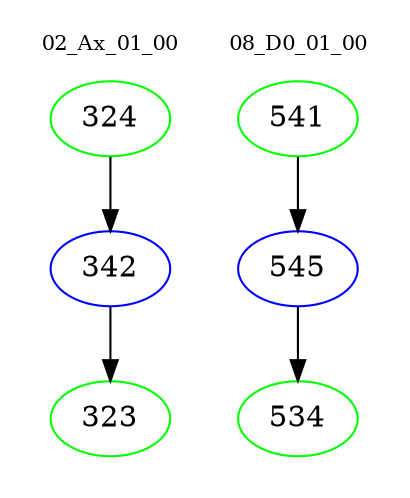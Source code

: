 digraph{
subgraph cluster_0 {
color = white
label = "02_Ax_01_00";
fontsize=10;
T0_324 [label="324", color="green"]
T0_324 -> T0_342 [color="black"]
T0_342 [label="342", color="blue"]
T0_342 -> T0_323 [color="black"]
T0_323 [label="323", color="green"]
}
subgraph cluster_1 {
color = white
label = "08_D0_01_00";
fontsize=10;
T1_541 [label="541", color="green"]
T1_541 -> T1_545 [color="black"]
T1_545 [label="545", color="blue"]
T1_545 -> T1_534 [color="black"]
T1_534 [label="534", color="green"]
}
}
